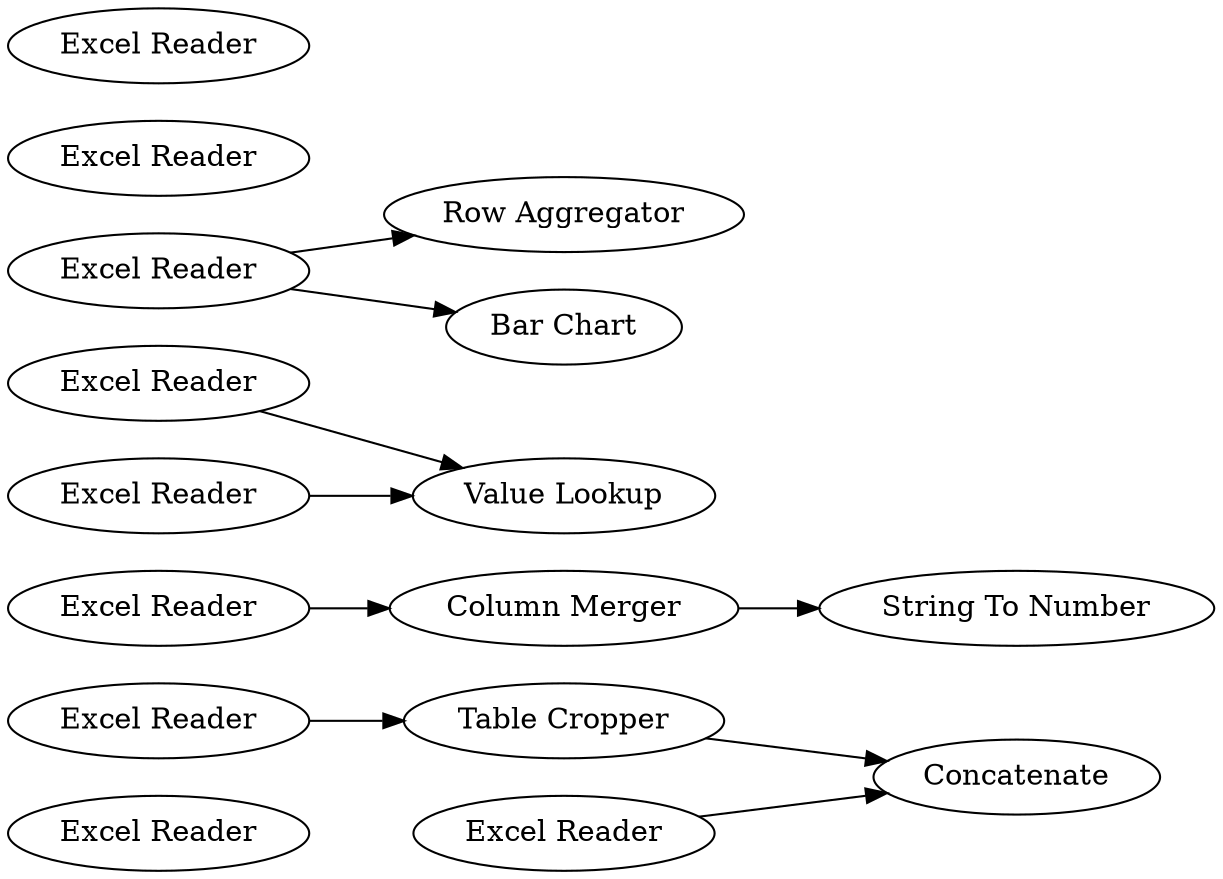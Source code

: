 digraph {
	6 [label="Excel Reader"]
	29 [label=Concatenate]
	30 [label="Excel Reader"]
	34 [label="Value Lookup"]
	35 [label="Table Cropper"]
	36 [label="String To Number"]
	38 [label="Row Aggregator"]
	39 [label="Bar Chart"]
	40 [label="Column Merger"]
	41 [label="Excel Reader"]
	42 [label="Excel Reader"]
	43 [label="Excel Reader"]
	44 [label="Excel Reader"]
	45 [label="Excel Reader"]
	46 [label="Excel Reader"]
	47 [label="Excel Reader"]
	30 -> 40
	35 -> 29
	40 -> 36
	43 -> 29
	44 -> 35
	45 -> 34
	46 -> 34
	47 -> 39
	47 -> 38
	rankdir=LR
}
